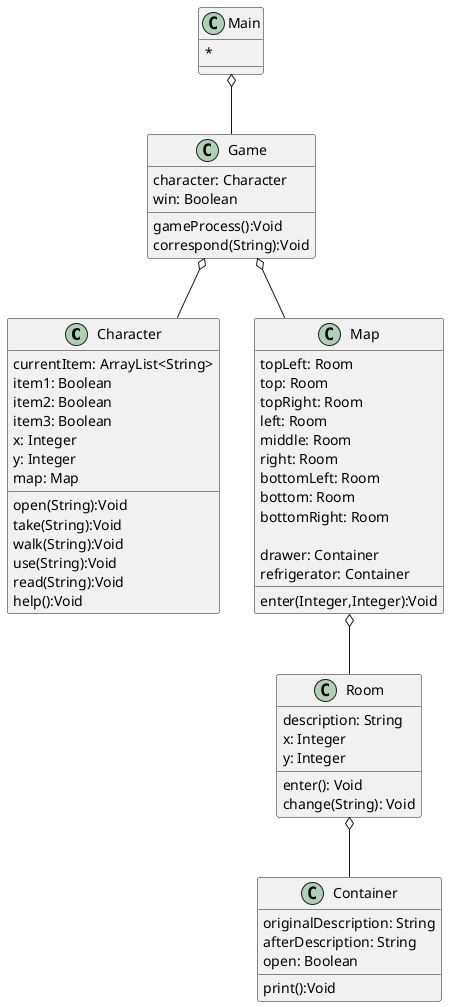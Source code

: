 @startuml "Class Diagram"

Class Character{
    currentItem: ArrayList<String>
    item1: Boolean
    item2: Boolean
    item3: Boolean
    x: Integer
    y: Integer
    map: Map

    open(String):Void
    take(String):Void
    walk(String):Void
    use(String):Void
    read(String):Void
    help():Void
}

Class Container{
    originalDescription: String
    afterDescription: String
    open: Boolean

    print():Void
}

Class Game{
    character: Character
    win: Boolean

    gameProcess():Void
    correspond(String):Void
}

Class Map{
    topLeft: Room
    top: Room
    topRight: Room
    left: Room
    middle: Room
    right: Room
    bottomLeft: Room
    bottom: Room
    bottomRight: Room

    drawer: Container
    refrigerator: Container

    enter(Integer,Integer):Void

}

Class Room{
    description: String
    x: Integer
    y: Integer

    enter(): Void
    change(String): Void
}

Class Main{
    *
}

Map o-- Room
Room o-- Container
Game o-- Map
Game o-- Character 
Main o-- Game

@enduml